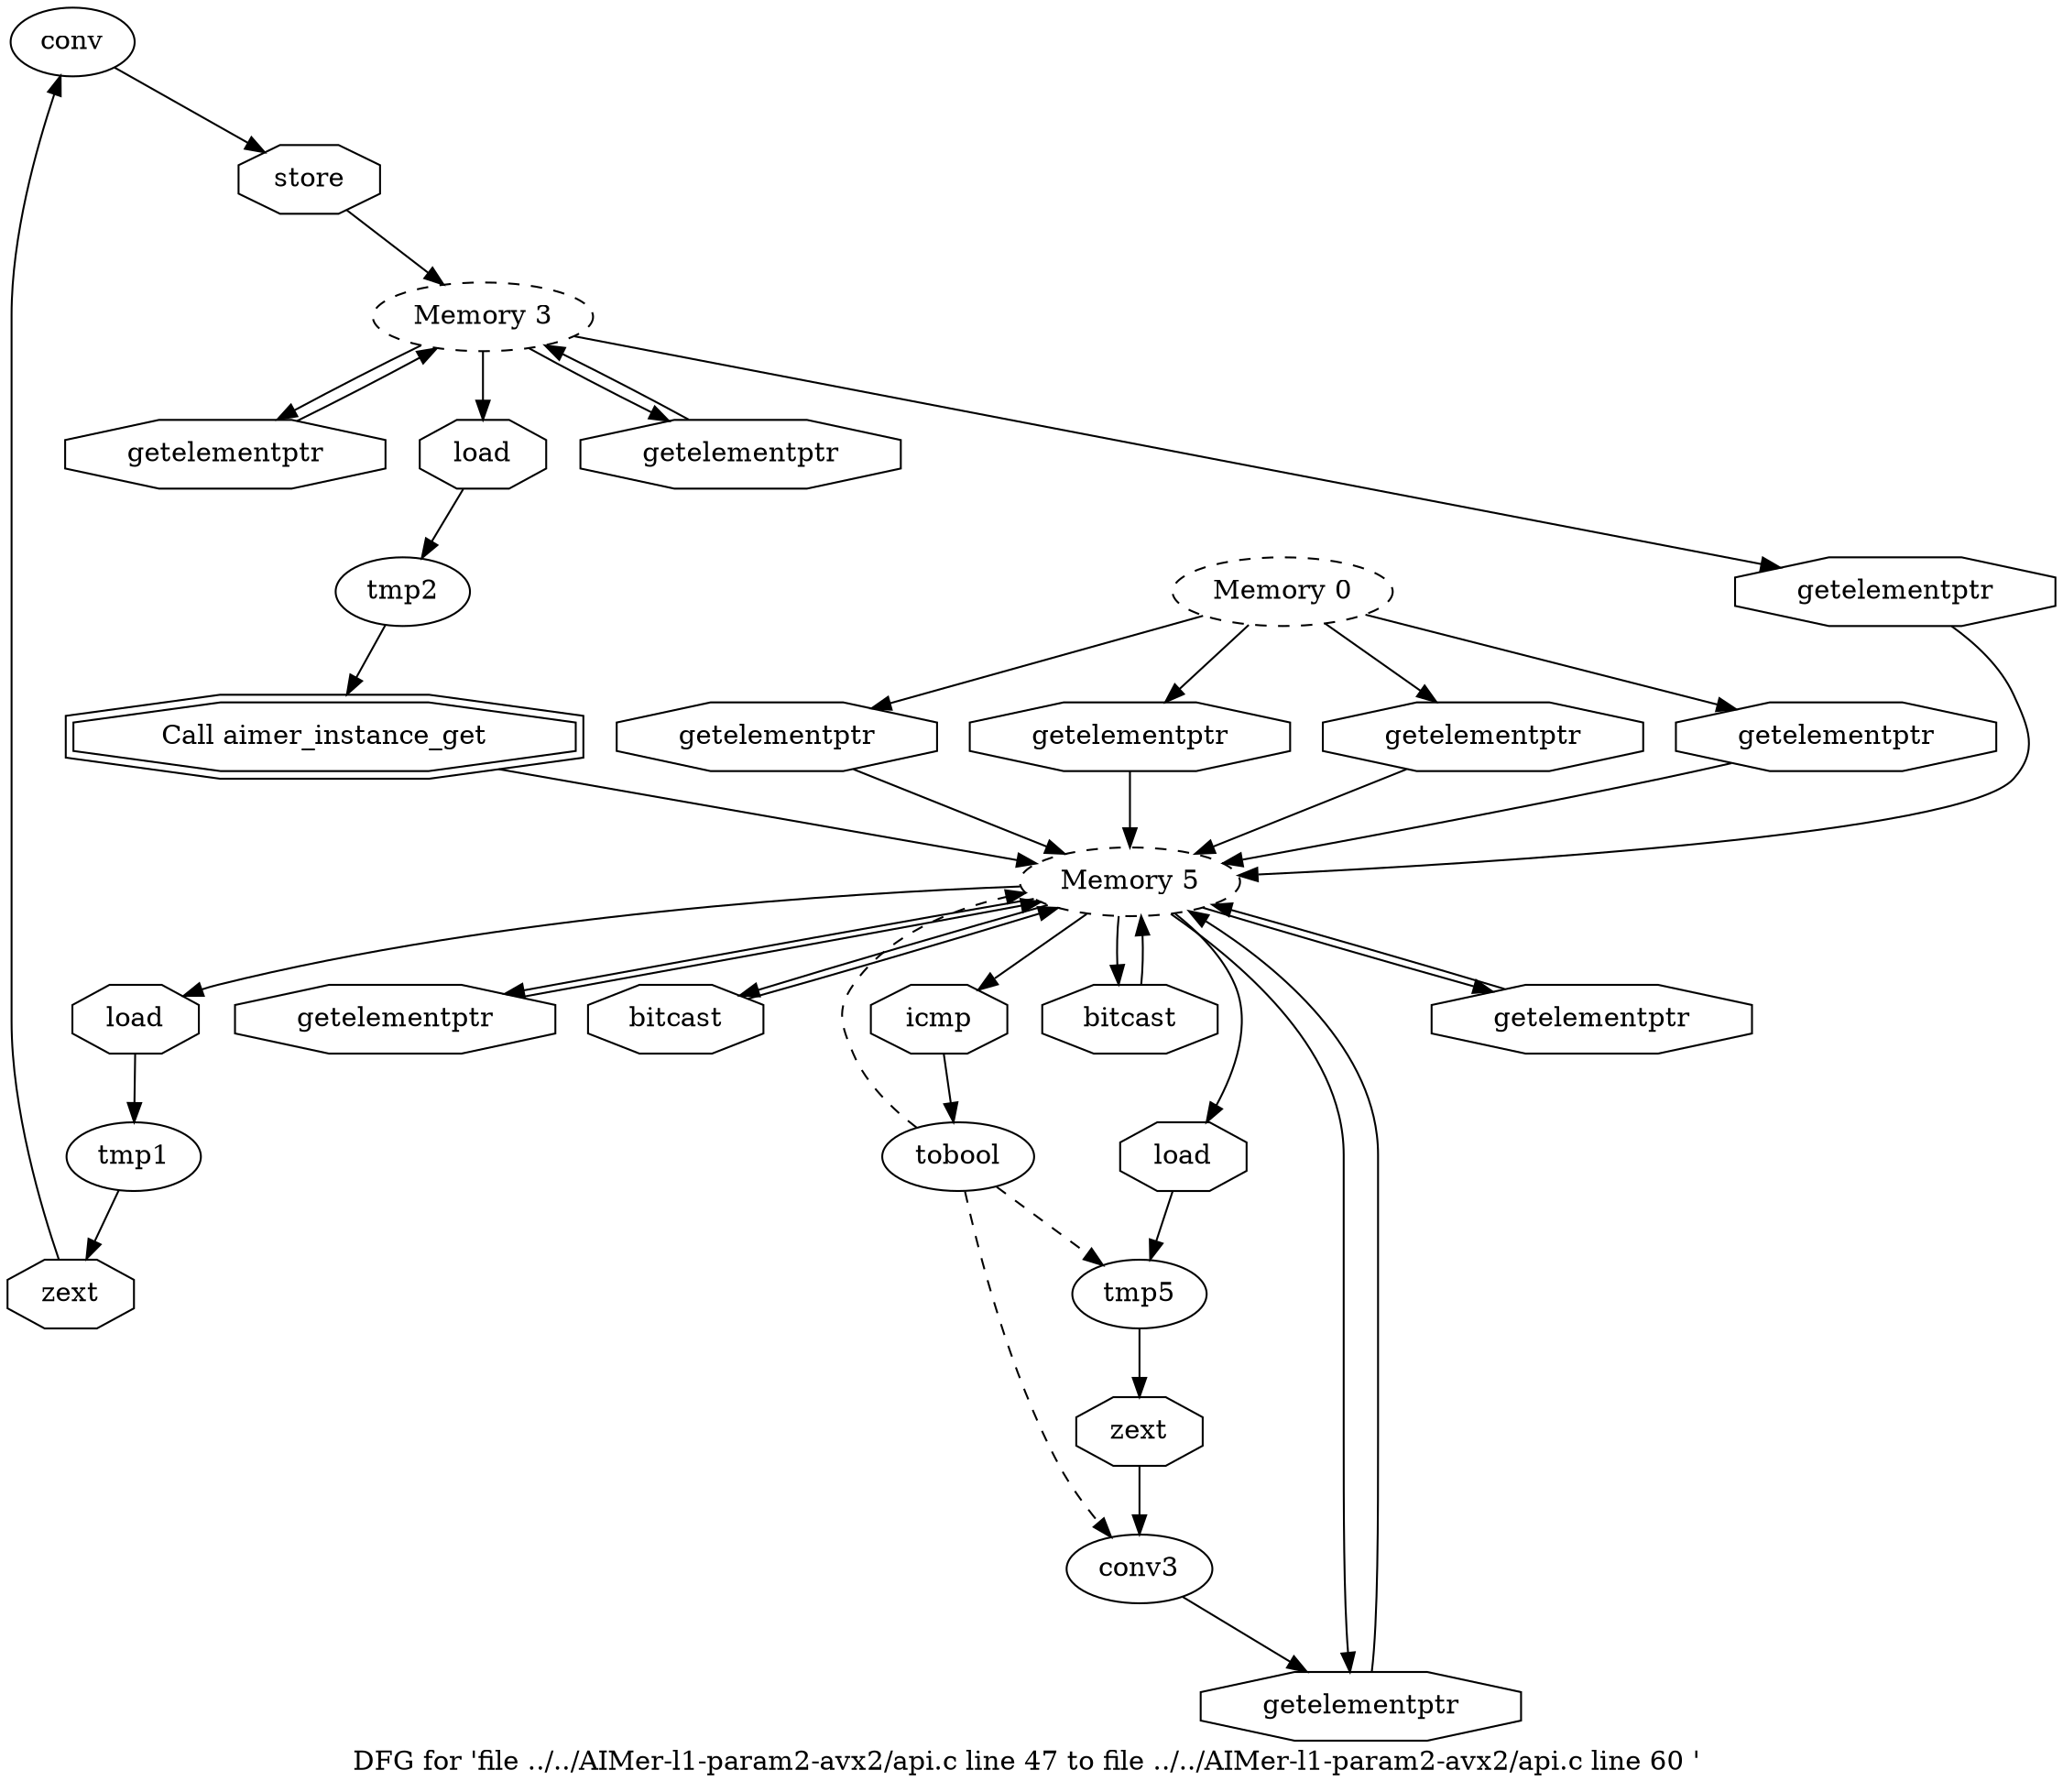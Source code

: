 digraph "DFG for 'file ../../AIMer-l1-param2-avx2/api.c line 47 to file ../../AIMer-l1-param2-avx2/api.c line 60 '  "{
label="DFG for 'file ../../AIMer-l1-param2-avx2/api.c line 47 to file ../../AIMer-l1-param2-avx2/api.c line 60 ' ";
node_487[shape=ellipse,style=solid,label="conv"]
node_490[shape=octagon,style=solid,label="store"]
"node_487"->"node_490"
node_497[shape=octagon,style=solid,label="getelementptr"]
node_483[shape=ellipse,style=dashed,label="Memory 5"]
"node_497"->"node_483"
node_498[shape=octagon,style=solid,label="getelementptr"]
"node_498"->"node_483"
node_489[shape=octagon,style=solid,label="getelementptr"]
node_482[shape=ellipse,style=dashed,label="Memory 3"]
"node_489"->"node_482"
node_486[shape=octagon,style=solid,label="load"]
node_485[shape=ellipse,style=solid,label="tmp1"]
"node_486"->"node_485"
node_488[shape=octagon,style=solid,label="zext"]
"node_485"->"node_488"
node_484[shape=octagon,style=solid,label="getelementptr"]
"node_484"->"node_483"
"node_483"->"node_497"
"node_483"->"node_498"
"node_483"->"node_486"
node_503[shape=octagon,style=solid,label="bitcast"]
"node_483"->"node_503"
node_500[shape=octagon,style=solid,label="load"]
"node_483"->"node_500"
node_496[shape=octagon,style=solid,label="icmp"]
"node_483"->"node_496"
node_506[shape=octagon,style=solid,label="bitcast"]
"node_483"->"node_506"
node_508[shape=octagon,style=solid,label="getelementptr"]
"node_483"->"node_508"
"node_482"->"node_489"
node_491[shape=octagon,style=solid,label="getelementptr"]
"node_482"->"node_491"
node_505[shape=octagon,style=solid,label="getelementptr"]
"node_482"->"node_505"
node_493[shape=octagon,style=solid,label="load"]
"node_482"->"node_493"
node_481[shape=ellipse,style=dashed,label="Memory 0"]
"node_481"->"node_484"
node_504[shape=octagon,style=solid,label="getelementptr"]
"node_481"->"node_504"
node_507[shape=octagon,style=solid,label="getelementptr"]
"node_481"->"node_507"
node_509[shape=octagon,style=solid,label="getelementptr"]
"node_481"->"node_509"
"node_490"->"node_482"
node_502[shape=octagon,style=solid,label="zext"]
node_501[shape=ellipse,style=solid,label="conv3"]
"node_502"->"node_501"
"node_503"->"node_483"
"node_491"->"node_482"
node_495[shape=ellipse,style=solid,label="tobool"]
"node_495"->"node_483" [style=dashed]
"node_495"->"node_501" [style=dashed]
node_499[shape=ellipse,style=solid,label="tmp5"]
"node_495"->"node_499" [style=dashed]
"node_500"->"node_499"
"node_501"->"node_508"
"node_496"->"node_495"
"node_504"->"node_483"
"node_505"->"node_483"
"node_506"->"node_483"
node_492[shape=ellipse,style=solid,label="tmp2"]
node_494[shape=doubleoctagon,style=solid,label="Call aimer_instance_get"]
"node_492"->"node_494"
"node_507"->"node_483"
"node_508"->"node_483"
"node_509"->"node_483"
"node_493"->"node_492"
"node_494"->"node_483"
"node_499"->"node_502"
"node_488"->"node_487"
}

